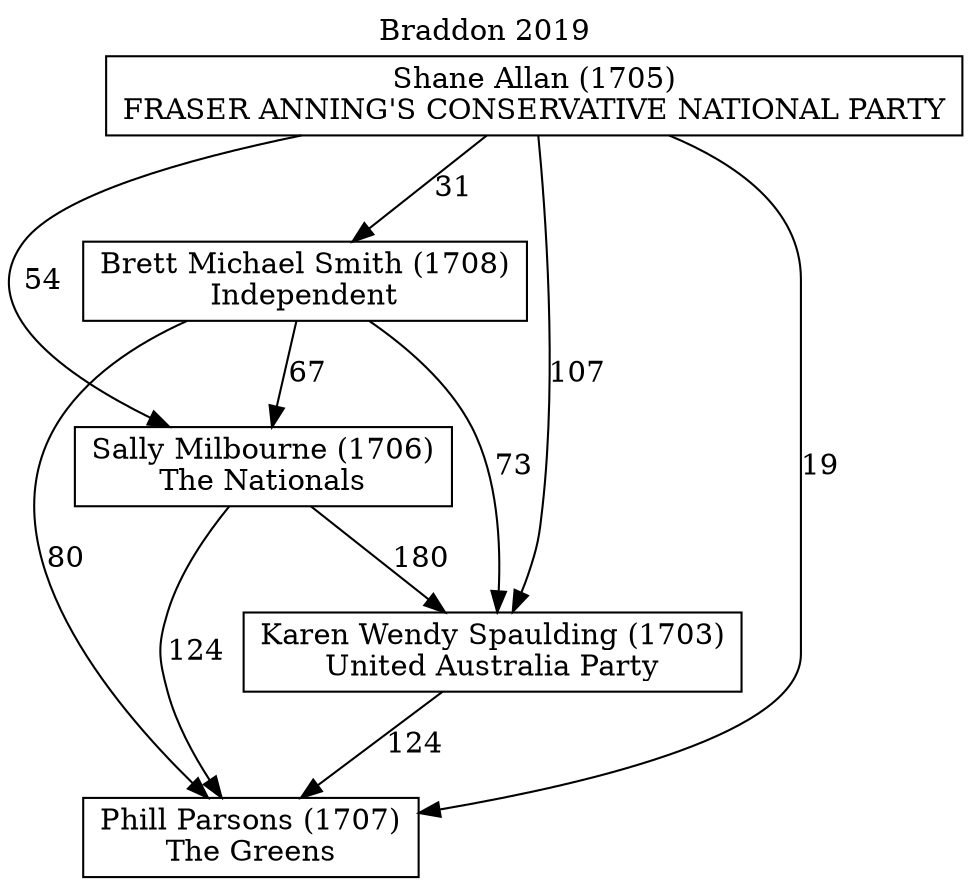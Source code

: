 // House preference flow
digraph "Phill Parsons (1707)_Braddon_2019" {
	graph [label="Braddon 2019" labelloc=t mclimit=10]
	node [shape=box]
	"Brett Michael Smith (1708)" [label="Brett Michael Smith (1708)
Independent"]
	"Karen Wendy Spaulding (1703)" [label="Karen Wendy Spaulding (1703)
United Australia Party"]
	"Phill Parsons (1707)" [label="Phill Parsons (1707)
The Greens"]
	"Sally Milbourne (1706)" [label="Sally Milbourne (1706)
The Nationals"]
	"Shane Allan (1705)" [label="Shane Allan (1705)
FRASER ANNING'S CONSERVATIVE NATIONAL PARTY"]
	"Brett Michael Smith (1708)" -> "Karen Wendy Spaulding (1703)" [label=73]
	"Brett Michael Smith (1708)" -> "Phill Parsons (1707)" [label=80]
	"Brett Michael Smith (1708)" -> "Sally Milbourne (1706)" [label=67]
	"Karen Wendy Spaulding (1703)" -> "Phill Parsons (1707)" [label=124]
	"Sally Milbourne (1706)" -> "Karen Wendy Spaulding (1703)" [label=180]
	"Sally Milbourne (1706)" -> "Phill Parsons (1707)" [label=124]
	"Shane Allan (1705)" -> "Brett Michael Smith (1708)" [label=31]
	"Shane Allan (1705)" -> "Karen Wendy Spaulding (1703)" [label=107]
	"Shane Allan (1705)" -> "Phill Parsons (1707)" [label=19]
	"Shane Allan (1705)" -> "Sally Milbourne (1706)" [label=54]
}
